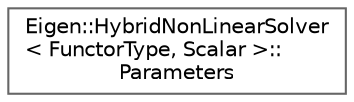 digraph "类继承关系图"
{
 // LATEX_PDF_SIZE
  bgcolor="transparent";
  edge [fontname=Helvetica,fontsize=10,labelfontname=Helvetica,labelfontsize=10];
  node [fontname=Helvetica,fontsize=10,shape=box,height=0.2,width=0.4];
  rankdir="LR";
  Node0 [id="Node000000",label="Eigen::HybridNonLinearSolver\l\< FunctorType, Scalar \>::\lParameters",height=0.2,width=0.4,color="grey40", fillcolor="white", style="filled",URL="$struct_eigen_1_1_hybrid_non_linear_solver_1_1_parameters.html",tooltip=" "];
}
